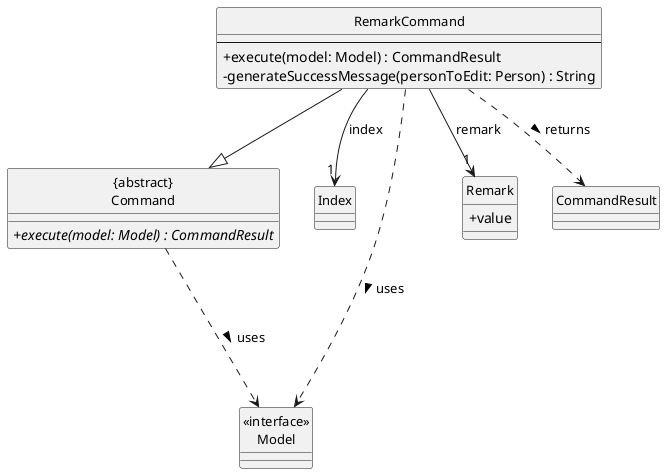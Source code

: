 @startuml
hide circle
skinparam classAttributeIconSize 0
skinparam shadowing false
skinparam classFontSize 13
skinparam packageStyle rectangle

class RemarkCommand {
    --
    + execute(model: Model) : CommandResult
    - generateSuccessMessage(personToEdit: Person) : String
}

class "{abstract}\nCommand" as Command {
    + {abstract} execute(model: Model) : CommandResult
}

class Index

class "<<interface>>\nModel" as Model {
}

class Remark {
    + value
}

class CommandResult

' Relationships with multiplicities
RemarkCommand --|> Command
RemarkCommand ..> CommandResult : returns >
RemarkCommand --> "1" Index : index
RemarkCommand --> "1" Remark : remark
RemarkCommand ..> Model : uses >
Command ...> Model : uses >
@enduml
